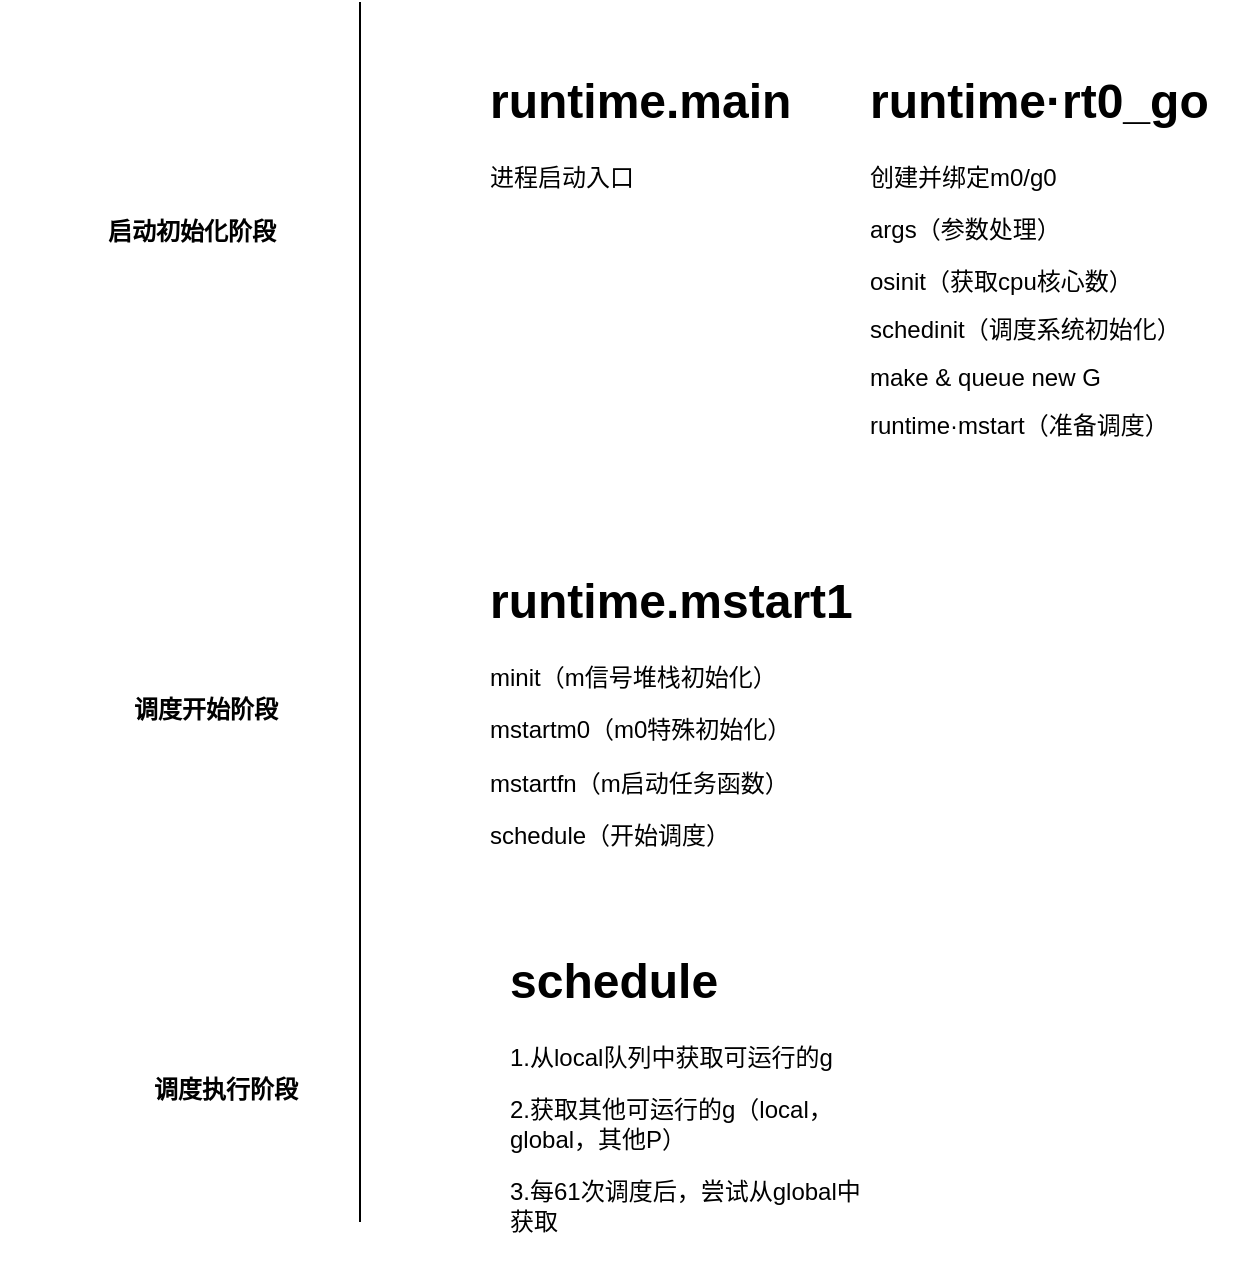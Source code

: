 <mxfile version="11.0.2" type="github"><diagram id="WuKhv4aAdH0ad2OwptX6" name="how to start"><mxGraphModel dx="746" dy="566" grid="1" gridSize="10" guides="1" tooltips="1" connect="1" arrows="1" fold="1" page="1" pageScale="1" pageWidth="1169" pageHeight="827" math="0" shadow="0"><root><mxCell id="0"/><mxCell id="1" parent="0"/><mxCell id="zFBfFHQ2lZ5l5w8NrosC-9" value="&lt;h1&gt;&lt;span style=&quot;text-align: center&quot;&gt;&lt;font style=&quot;font-size: 24px&quot;&gt;runtime.main&lt;/font&gt;&lt;/span&gt;&lt;br&gt;&lt;/h1&gt;&lt;p&gt;进程启动入口&lt;/p&gt;" style="text;html=1;strokeColor=none;fillColor=none;spacing=5;spacingTop=-20;whiteSpace=wrap;overflow=hidden;rounded=0;" vertex="1" parent="1"><mxGeometry x="300" y="70" width="190" height="120" as="geometry"/></mxCell><mxCell id="zFBfFHQ2lZ5l5w8NrosC-10" value="&lt;h1&gt;runtime·rt0_go&lt;/h1&gt;&lt;p&gt;创建并绑定m0/g0&lt;/p&gt;&lt;p&gt;args（参数处理）&lt;/p&gt;&lt;p style=&quot;line-height: 100%&quot;&gt;osinit（获取cpu核心数）&lt;br&gt;&lt;/p&gt;&lt;p style=&quot;line-height: 100%&quot;&gt;schedinit（调度系统初始化）&lt;br&gt;&lt;/p&gt;&lt;p style=&quot;line-height: 100%&quot;&gt;make &amp;amp; queue new G&lt;br&gt;&lt;/p&gt;&lt;p style=&quot;line-height: 100%&quot;&gt;runtime·mstart（准备调度）&lt;br&gt;&lt;/p&gt;&lt;p style=&quot;line-height: 100%&quot;&gt;&lt;br&gt;&lt;/p&gt;" style="text;html=1;strokeColor=none;fillColor=none;spacing=5;spacingTop=-20;whiteSpace=wrap;overflow=hidden;rounded=0;" vertex="1" parent="1"><mxGeometry x="490" y="70" width="190" height="190" as="geometry"/></mxCell><mxCell id="zFBfFHQ2lZ5l5w8NrosC-12" value="&lt;b&gt;启动初始化阶段&lt;/b&gt;" style="text;html=1;strokeColor=none;fillColor=none;align=right;verticalAlign=middle;whiteSpace=wrap;rounded=0;" vertex="1" parent="1"><mxGeometry x="60" y="142.5" width="140" height="25" as="geometry"/></mxCell><mxCell id="zFBfFHQ2lZ5l5w8NrosC-13" value="" style="endArrow=none;html=1;" edge="1" parent="1"><mxGeometry width="50" height="50" relative="1" as="geometry"><mxPoint x="240" y="650" as="sourcePoint"/><mxPoint x="240" y="40" as="targetPoint"/></mxGeometry></mxCell><mxCell id="zFBfFHQ2lZ5l5w8NrosC-14" value="&lt;h1&gt;&lt;span style=&quot;text-align: right ; white-space: nowrap&quot;&gt;&lt;font style=&quot;font-size: 24px&quot;&gt;runtime.mstart1&lt;/font&gt;&lt;/span&gt;&lt;br&gt;&lt;/h1&gt;&lt;p&gt;minit（m信号堆栈初始化）&lt;/p&gt;&lt;p&gt;mstartm0（m0特殊初始化）&lt;/p&gt;&lt;p&gt;mstartfn（m启动任务函数）&lt;/p&gt;&lt;p&gt;schedule（开始调度）&lt;/p&gt;" style="text;html=1;strokeColor=none;fillColor=none;spacing=5;spacingTop=-20;whiteSpace=wrap;overflow=hidden;rounded=0;" vertex="1" parent="1"><mxGeometry x="300" y="320" width="190" height="150" as="geometry"/></mxCell><mxCell id="zFBfFHQ2lZ5l5w8NrosC-15" value="&lt;b&gt;调度开始阶段&lt;/b&gt;&lt;br&gt;" style="text;html=1;align=right;" vertex="1" parent="1"><mxGeometry x="90" y="380" width="110" height="30" as="geometry"/></mxCell><mxCell id="zFBfFHQ2lZ5l5w8NrosC-16" value="&lt;b&gt;调度执行阶段&lt;/b&gt;" style="text;html=1;align=right;" vertex="1" parent="1"><mxGeometry x="100" y="570" width="110" height="30" as="geometry"/></mxCell><mxCell id="zFBfFHQ2lZ5l5w8NrosC-17" value="&lt;h1&gt;&lt;span style=&quot;white-space: nowrap&quot;&gt;schedule&lt;/span&gt;&lt;/h1&gt;&lt;p&gt;1.从local队列中获取可运行的g&lt;/p&gt;&lt;p&gt;2.获取其他可运行的g（local，global，其他P）&lt;/p&gt;&lt;p&gt;3.每61次调度后，尝试从global中获取&lt;/p&gt;" style="text;html=1;strokeColor=none;fillColor=none;spacing=5;spacingTop=-20;whiteSpace=wrap;overflow=hidden;rounded=0;align=left;" vertex="1" parent="1"><mxGeometry x="310" y="510" width="190" height="160" as="geometry"/></mxCell></root></mxGraphModel></diagram></mxfile>